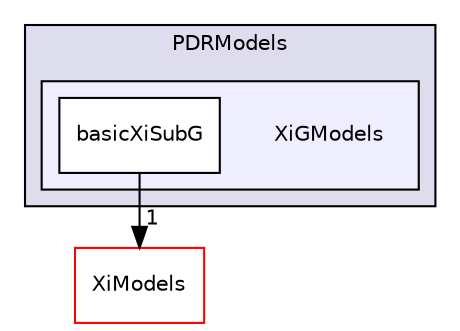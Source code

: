 digraph "applications/solvers/combustion/PDRFoam/PDRModels/XiGModels" {
  bgcolor=transparent;
  compound=true
  node [ fontsize="10", fontname="Helvetica"];
  edge [ labelfontsize="10", labelfontname="Helvetica"];
  subgraph clusterdir_f1651a0ed0bf74a29170ecd2526abc49 {
    graph [ bgcolor="#ddddee", pencolor="black", label="PDRModels" fontname="Helvetica", fontsize="10", URL="dir_f1651a0ed0bf74a29170ecd2526abc49.html"]
  subgraph clusterdir_bb04452f6584ce1df50b2a705152ed87 {
    graph [ bgcolor="#eeeeff", pencolor="black", label="" URL="dir_bb04452f6584ce1df50b2a705152ed87.html"];
    dir_bb04452f6584ce1df50b2a705152ed87 [shape=plaintext label="XiGModels"];
    dir_5e940d13b778b283daea8f6e6f3f527a [shape=box label="basicXiSubG" color="black" fillcolor="white" style="filled" URL="dir_5e940d13b778b283daea8f6e6f3f527a.html"];
  }
  }
  dir_875d300f7c06ad3c5c9e587b64daa300 [shape=box label="XiModels" color="red" URL="dir_875d300f7c06ad3c5c9e587b64daa300.html"];
  dir_5e940d13b778b283daea8f6e6f3f527a->dir_875d300f7c06ad3c5c9e587b64daa300 [headlabel="1", labeldistance=1.5 headhref="dir_000091_000092.html"];
}
